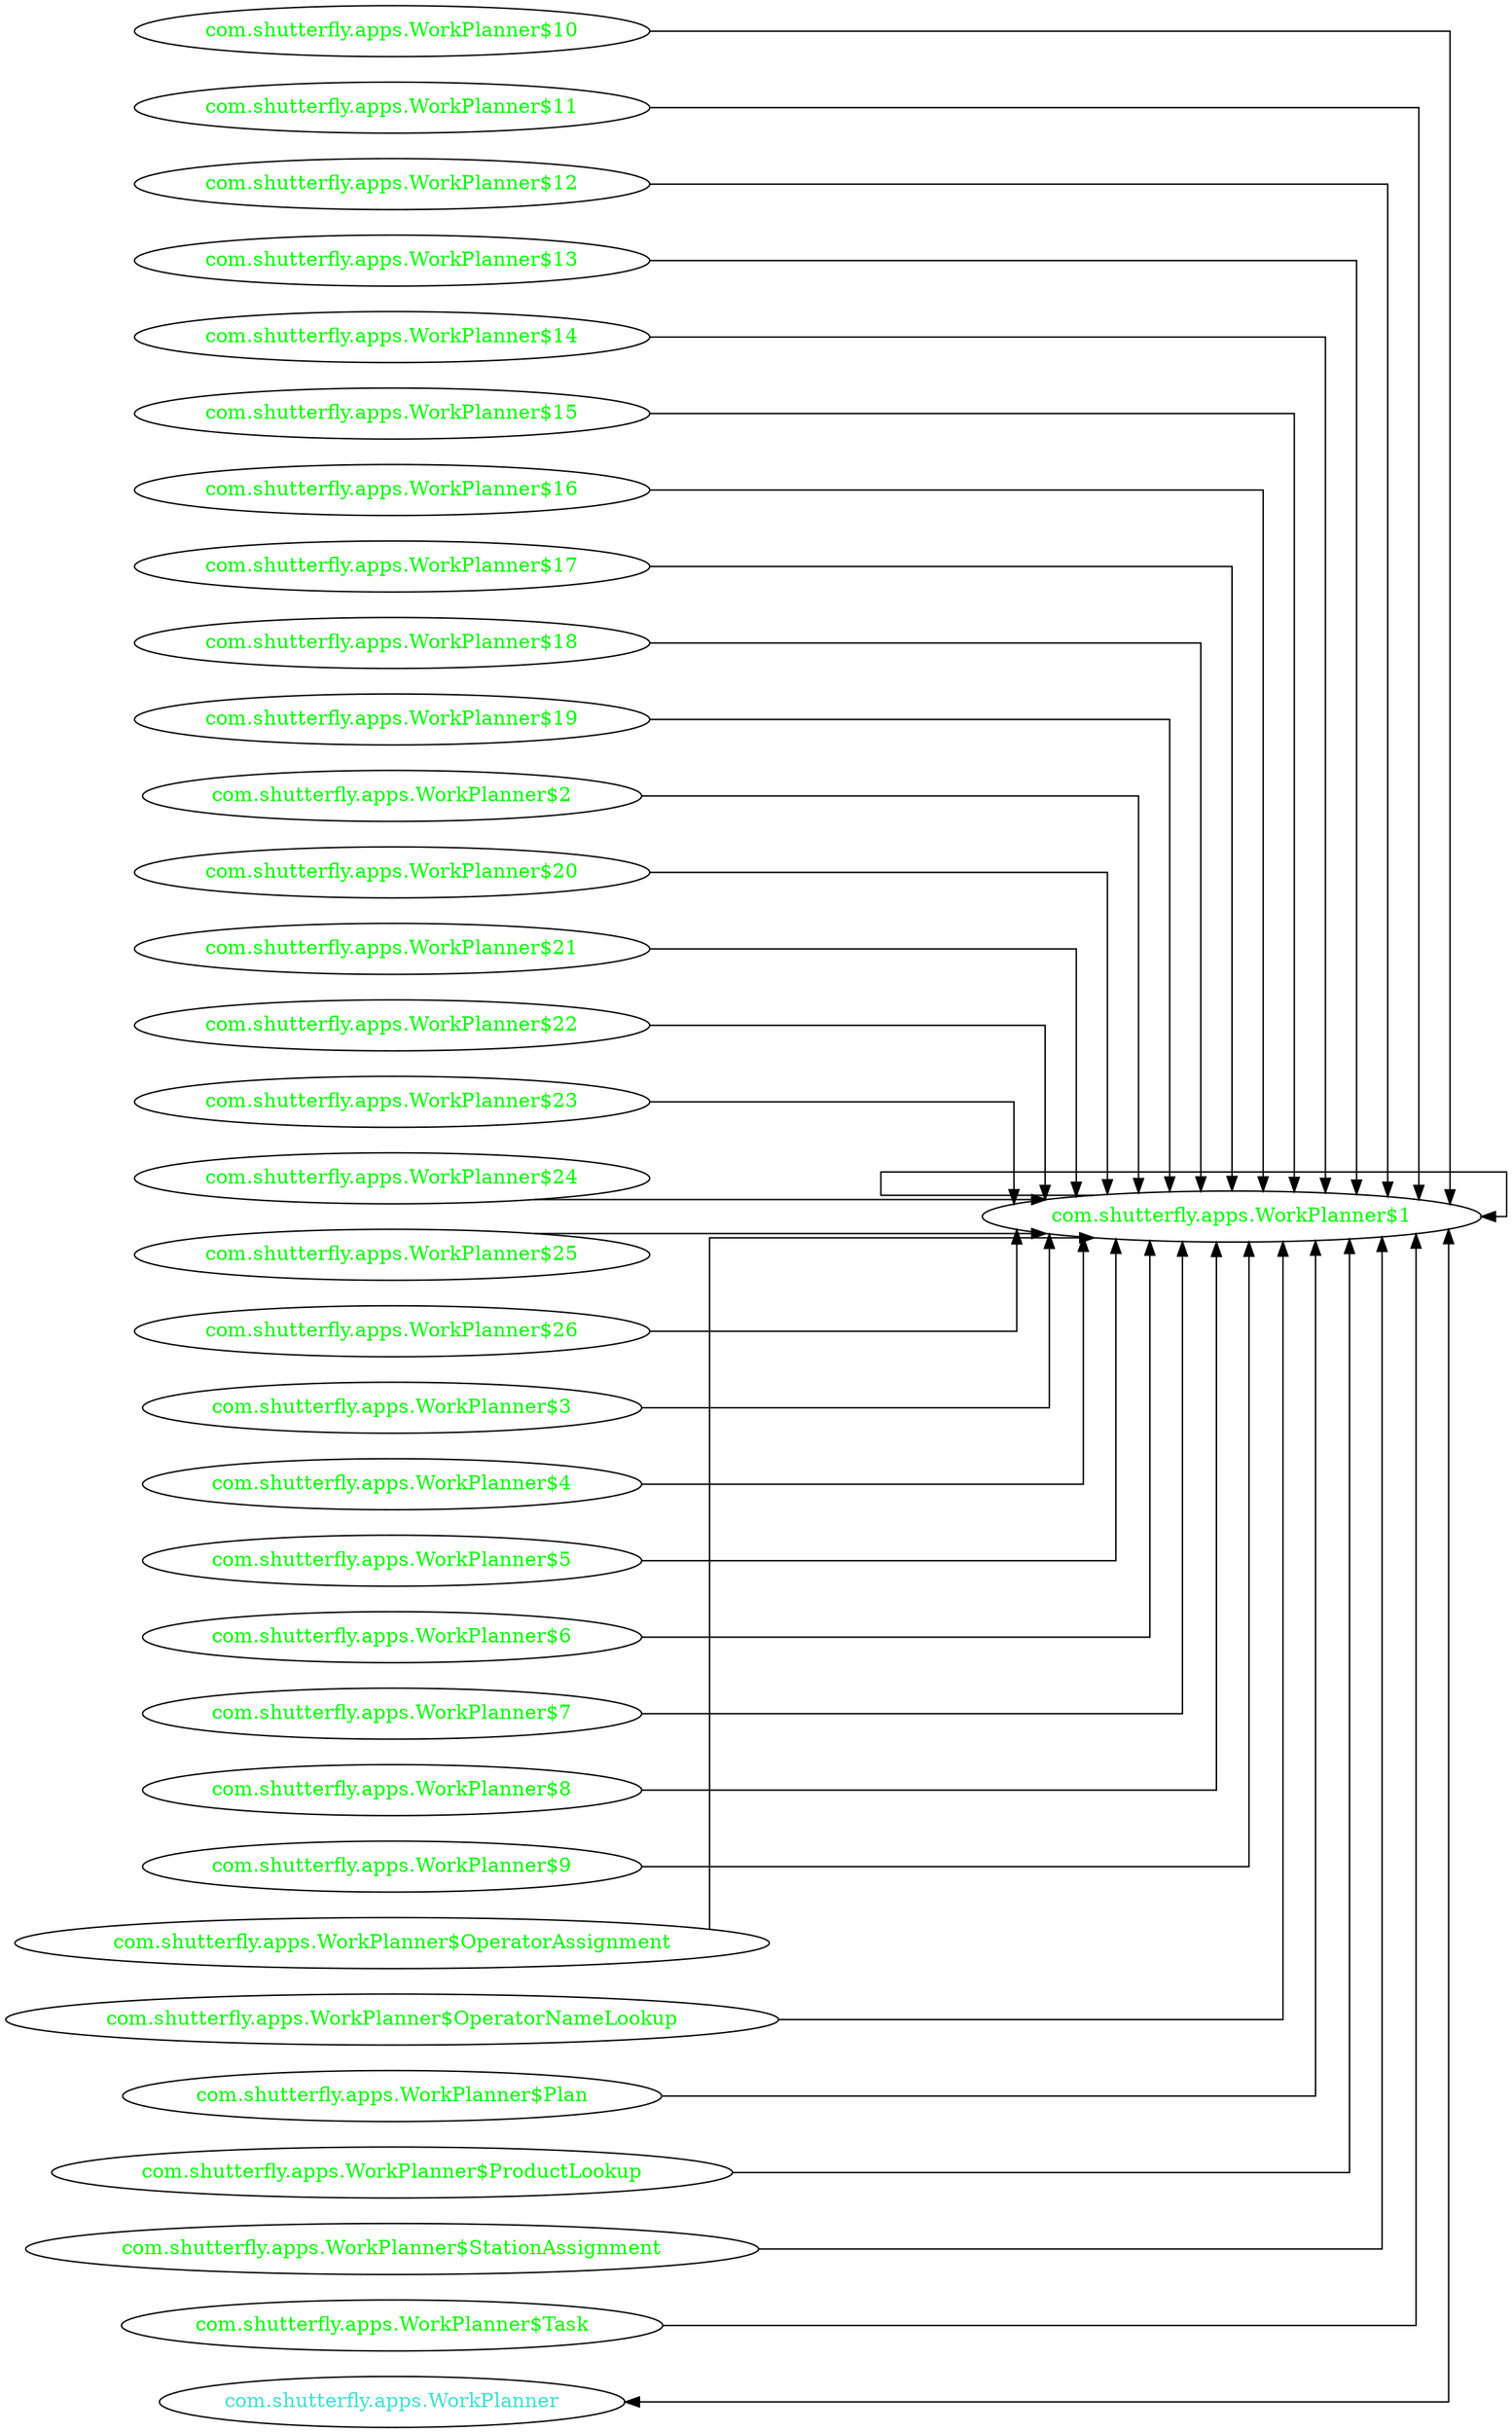 digraph dependencyGraph {
 concentrate=true;
 ranksep="2.0";
 rankdir="LR"; 
 splines="ortho";
"com.shutterfly.apps.WorkPlanner$1" [fontcolor="red"];
"com.shutterfly.apps.WorkPlanner$1" [ fontcolor="green" ];
"com.shutterfly.apps.WorkPlanner$1"->"com.shutterfly.apps.WorkPlanner$1";
"com.shutterfly.apps.WorkPlanner$10" [ fontcolor="green" ];
"com.shutterfly.apps.WorkPlanner$10"->"com.shutterfly.apps.WorkPlanner$1";
"com.shutterfly.apps.WorkPlanner$11" [ fontcolor="green" ];
"com.shutterfly.apps.WorkPlanner$11"->"com.shutterfly.apps.WorkPlanner$1";
"com.shutterfly.apps.WorkPlanner$12" [ fontcolor="green" ];
"com.shutterfly.apps.WorkPlanner$12"->"com.shutterfly.apps.WorkPlanner$1";
"com.shutterfly.apps.WorkPlanner$13" [ fontcolor="green" ];
"com.shutterfly.apps.WorkPlanner$13"->"com.shutterfly.apps.WorkPlanner$1";
"com.shutterfly.apps.WorkPlanner$14" [ fontcolor="green" ];
"com.shutterfly.apps.WorkPlanner$14"->"com.shutterfly.apps.WorkPlanner$1";
"com.shutterfly.apps.WorkPlanner$15" [ fontcolor="green" ];
"com.shutterfly.apps.WorkPlanner$15"->"com.shutterfly.apps.WorkPlanner$1";
"com.shutterfly.apps.WorkPlanner$16" [ fontcolor="green" ];
"com.shutterfly.apps.WorkPlanner$16"->"com.shutterfly.apps.WorkPlanner$1";
"com.shutterfly.apps.WorkPlanner$17" [ fontcolor="green" ];
"com.shutterfly.apps.WorkPlanner$17"->"com.shutterfly.apps.WorkPlanner$1";
"com.shutterfly.apps.WorkPlanner$18" [ fontcolor="green" ];
"com.shutterfly.apps.WorkPlanner$18"->"com.shutterfly.apps.WorkPlanner$1";
"com.shutterfly.apps.WorkPlanner$19" [ fontcolor="green" ];
"com.shutterfly.apps.WorkPlanner$19"->"com.shutterfly.apps.WorkPlanner$1";
"com.shutterfly.apps.WorkPlanner$2" [ fontcolor="green" ];
"com.shutterfly.apps.WorkPlanner$2"->"com.shutterfly.apps.WorkPlanner$1";
"com.shutterfly.apps.WorkPlanner$20" [ fontcolor="green" ];
"com.shutterfly.apps.WorkPlanner$20"->"com.shutterfly.apps.WorkPlanner$1";
"com.shutterfly.apps.WorkPlanner$21" [ fontcolor="green" ];
"com.shutterfly.apps.WorkPlanner$21"->"com.shutterfly.apps.WorkPlanner$1";
"com.shutterfly.apps.WorkPlanner$22" [ fontcolor="green" ];
"com.shutterfly.apps.WorkPlanner$22"->"com.shutterfly.apps.WorkPlanner$1";
"com.shutterfly.apps.WorkPlanner$23" [ fontcolor="green" ];
"com.shutterfly.apps.WorkPlanner$23"->"com.shutterfly.apps.WorkPlanner$1";
"com.shutterfly.apps.WorkPlanner$24" [ fontcolor="green" ];
"com.shutterfly.apps.WorkPlanner$24"->"com.shutterfly.apps.WorkPlanner$1";
"com.shutterfly.apps.WorkPlanner$25" [ fontcolor="green" ];
"com.shutterfly.apps.WorkPlanner$25"->"com.shutterfly.apps.WorkPlanner$1";
"com.shutterfly.apps.WorkPlanner$26" [ fontcolor="green" ];
"com.shutterfly.apps.WorkPlanner$26"->"com.shutterfly.apps.WorkPlanner$1";
"com.shutterfly.apps.WorkPlanner$3" [ fontcolor="green" ];
"com.shutterfly.apps.WorkPlanner$3"->"com.shutterfly.apps.WorkPlanner$1";
"com.shutterfly.apps.WorkPlanner$4" [ fontcolor="green" ];
"com.shutterfly.apps.WorkPlanner$4"->"com.shutterfly.apps.WorkPlanner$1";
"com.shutterfly.apps.WorkPlanner$5" [ fontcolor="green" ];
"com.shutterfly.apps.WorkPlanner$5"->"com.shutterfly.apps.WorkPlanner$1";
"com.shutterfly.apps.WorkPlanner$6" [ fontcolor="green" ];
"com.shutterfly.apps.WorkPlanner$6"->"com.shutterfly.apps.WorkPlanner$1";
"com.shutterfly.apps.WorkPlanner$7" [ fontcolor="green" ];
"com.shutterfly.apps.WorkPlanner$7"->"com.shutterfly.apps.WorkPlanner$1";
"com.shutterfly.apps.WorkPlanner$8" [ fontcolor="green" ];
"com.shutterfly.apps.WorkPlanner$8"->"com.shutterfly.apps.WorkPlanner$1";
"com.shutterfly.apps.WorkPlanner$9" [ fontcolor="green" ];
"com.shutterfly.apps.WorkPlanner$9"->"com.shutterfly.apps.WorkPlanner$1";
"com.shutterfly.apps.WorkPlanner$OperatorAssignment" [ fontcolor="green" ];
"com.shutterfly.apps.WorkPlanner$OperatorAssignment"->"com.shutterfly.apps.WorkPlanner$1";
"com.shutterfly.apps.WorkPlanner$OperatorNameLookup" [ fontcolor="green" ];
"com.shutterfly.apps.WorkPlanner$OperatorNameLookup"->"com.shutterfly.apps.WorkPlanner$1";
"com.shutterfly.apps.WorkPlanner$Plan" [ fontcolor="green" ];
"com.shutterfly.apps.WorkPlanner$Plan"->"com.shutterfly.apps.WorkPlanner$1";
"com.shutterfly.apps.WorkPlanner$ProductLookup" [ fontcolor="green" ];
"com.shutterfly.apps.WorkPlanner$ProductLookup"->"com.shutterfly.apps.WorkPlanner$1";
"com.shutterfly.apps.WorkPlanner$StationAssignment" [ fontcolor="green" ];
"com.shutterfly.apps.WorkPlanner$StationAssignment"->"com.shutterfly.apps.WorkPlanner$1";
"com.shutterfly.apps.WorkPlanner$Task" [ fontcolor="green" ];
"com.shutterfly.apps.WorkPlanner$Task"->"com.shutterfly.apps.WorkPlanner$1";
"com.shutterfly.apps.WorkPlanner" [ fontcolor="turquoise" ];
"com.shutterfly.apps.WorkPlanner"->"com.shutterfly.apps.WorkPlanner$1" [dir=both];
}